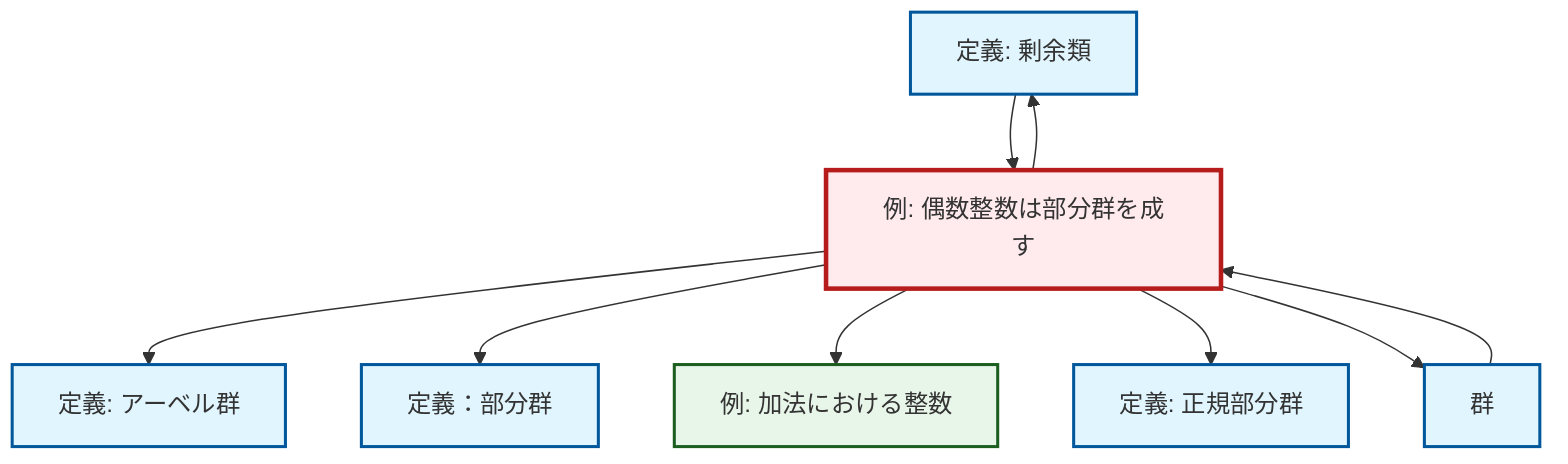 graph TD
    classDef definition fill:#e1f5fe,stroke:#01579b,stroke-width:2px
    classDef theorem fill:#f3e5f5,stroke:#4a148c,stroke-width:2px
    classDef axiom fill:#fff3e0,stroke:#e65100,stroke-width:2px
    classDef example fill:#e8f5e9,stroke:#1b5e20,stroke-width:2px
    classDef current fill:#ffebee,stroke:#b71c1c,stroke-width:3px
    def-subgroup["定義：部分群"]:::definition
    def-normal-subgroup["定義: 正規部分群"]:::definition
    def-abelian-group["定義: アーベル群"]:::definition
    ex-integers-addition["例: 加法における整数"]:::example
    def-coset["定義: 剰余類"]:::definition
    ex-even-integers-subgroup["例: 偶数整数は部分群を成す"]:::example
    def-group["群"]:::definition
    ex-even-integers-subgroup --> def-coset
    ex-even-integers-subgroup --> def-abelian-group
    def-group --> ex-even-integers-subgroup
    ex-even-integers-subgroup --> def-subgroup
    ex-even-integers-subgroup --> ex-integers-addition
    ex-even-integers-subgroup --> def-normal-subgroup
    def-coset --> ex-even-integers-subgroup
    ex-even-integers-subgroup --> def-group
    class ex-even-integers-subgroup current
